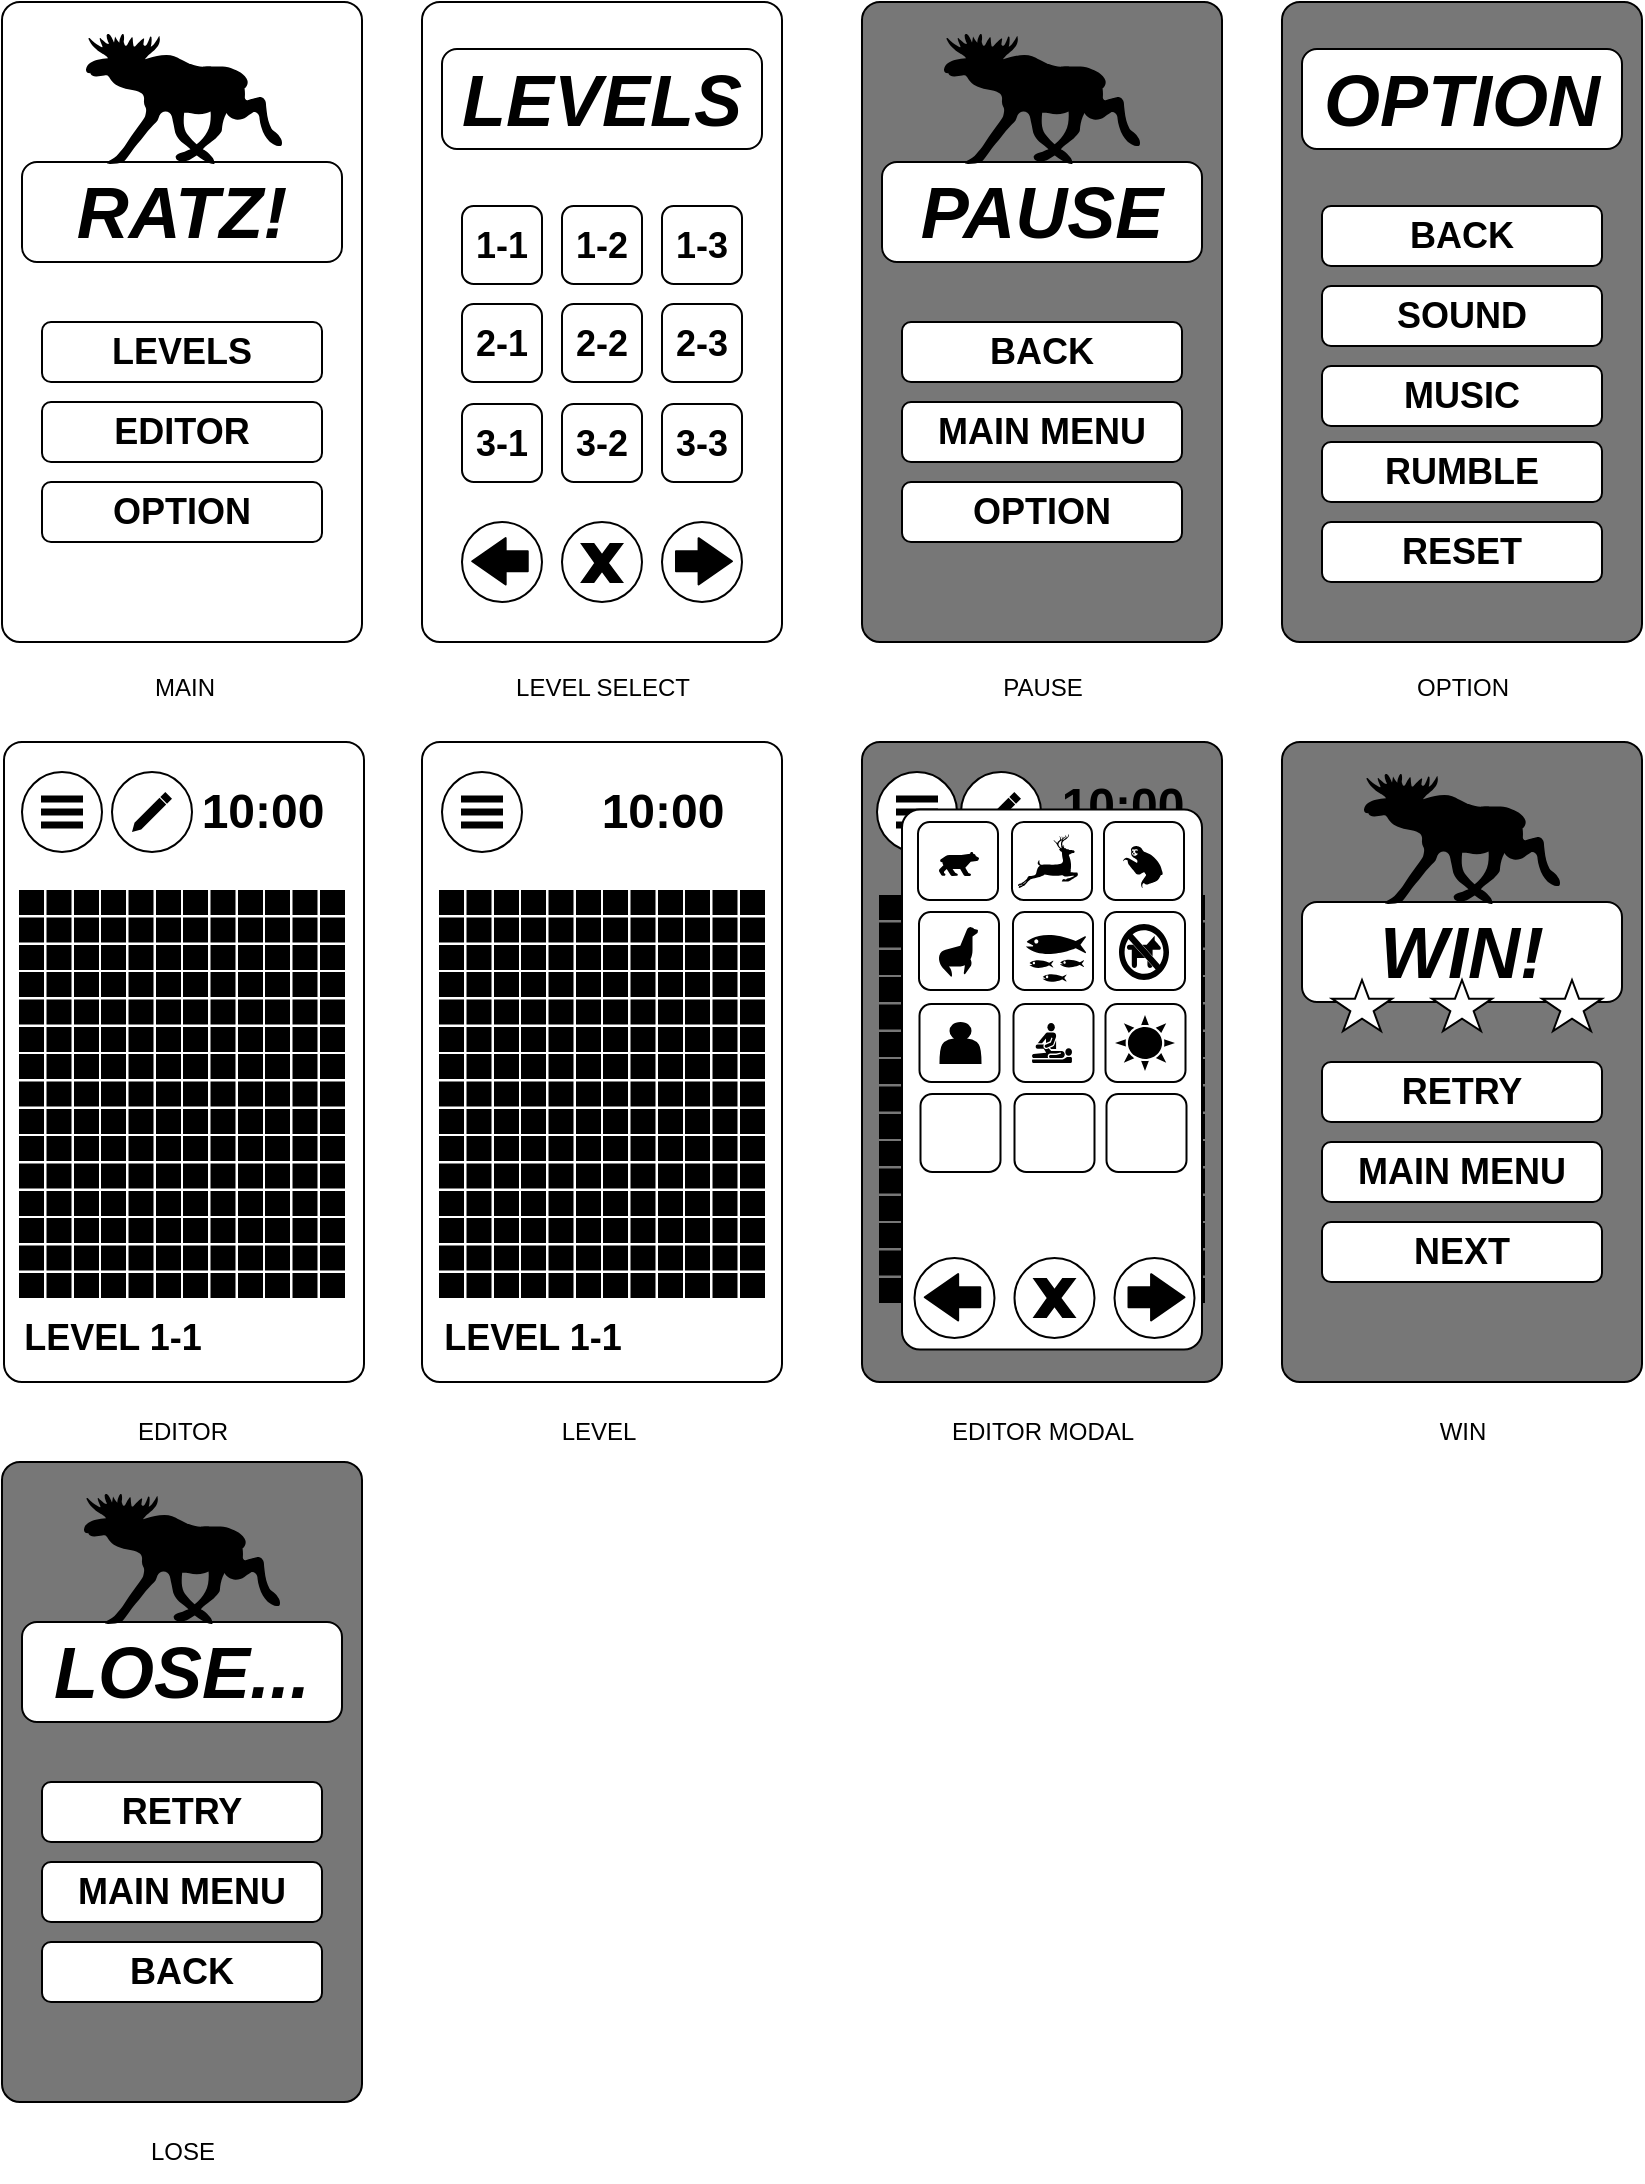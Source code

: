 <mxfile>
    <diagram id="LAFB9-h56CXM5LJl_jGw" name="Page-1">
        <mxGraphModel dx="2143" dy="1007" grid="1" gridSize="10" guides="1" tooltips="1" connect="1" arrows="1" fold="1" page="1" pageScale="1" pageWidth="850" pageHeight="1100" math="0" shadow="0">
            <root>
                <mxCell id="0"/>
                <mxCell id="1" parent="0"/>
                <mxCell id="164" value="" style="rounded=1;whiteSpace=wrap;html=1;arcSize=5;fillColor=#777777;" vertex="1" parent="1">
                    <mxGeometry x="440" y="380" width="180" height="320" as="geometry"/>
                </mxCell>
                <mxCell id="375" value="&lt;div style=&quot;text-align: justify;&quot;&gt;&lt;br&gt;&lt;/div&gt;" style="ellipse;whiteSpace=wrap;html=1;aspect=fixed;" vertex="1" parent="1">
                    <mxGeometry x="447.5" y="395" width="40" height="40" as="geometry"/>
                </mxCell>
                <mxCell id="376" value="" style="rounded=0;whiteSpace=wrap;html=1;fillColor=#000000;" vertex="1" parent="1">
                    <mxGeometry x="457.5" y="407.25" width="20" height="2.5" as="geometry"/>
                </mxCell>
                <mxCell id="377" value="" style="rounded=0;whiteSpace=wrap;html=1;fillColor=#000000;" vertex="1" parent="1">
                    <mxGeometry x="457.5" y="413.75" width="20" height="2.5" as="geometry"/>
                </mxCell>
                <mxCell id="378" value="" style="rounded=0;whiteSpace=wrap;html=1;fillColor=#000000;" vertex="1" parent="1">
                    <mxGeometry x="457.5" y="420.25" width="20" height="2.5" as="geometry"/>
                </mxCell>
                <mxCell id="321" value="" style="ellipse;whiteSpace=wrap;html=1;aspect=fixed;" vertex="1" parent="1">
                    <mxGeometry x="489.5" y="395" width="40" height="40" as="geometry"/>
                </mxCell>
                <mxCell id="359" value="" style="html=1;dashed=0;aspect=fixed;verticalLabelPosition=bottom;verticalAlign=top;align=center;shape=mxgraph.gmdl.edit;strokeColor=none;fillColor=#000000;shadow=0;sketch=0;" vertex="1" parent="1">
                    <mxGeometry x="499.5" y="405" width="20" height="20" as="geometry"/>
                </mxCell>
                <mxCell id="258" value="" style="html=1;verticalLabelPosition=bottom;labelBackgroundColor=#ffffff;verticalAlign=top;shadow=0;dashed=0;strokeWidth=1;shape=mxgraph.ios7ui.iconGrid;fillColor=#000000;gridSize=3,3;" vertex="1" parent="1">
                    <mxGeometry x="448.5" y="620.5" width="40" height="40" as="geometry"/>
                </mxCell>
                <mxCell id="259" value="" style="html=1;verticalLabelPosition=bottom;labelBackgroundColor=#ffffff;verticalAlign=top;shadow=0;dashed=0;strokeWidth=1;shape=mxgraph.ios7ui.iconGrid;fillColor=#000000;gridSize=3,3;" vertex="1" parent="1">
                    <mxGeometry x="489.5" y="620.5" width="40" height="40" as="geometry"/>
                </mxCell>
                <mxCell id="260" value="" style="html=1;verticalLabelPosition=bottom;labelBackgroundColor=#ffffff;verticalAlign=top;shadow=0;dashed=0;strokeWidth=1;shape=mxgraph.ios7ui.iconGrid;fillColor=#000000;gridSize=3,3;" vertex="1" parent="1">
                    <mxGeometry x="530.5" y="620.5" width="40" height="40" as="geometry"/>
                </mxCell>
                <mxCell id="261" value="" style="html=1;verticalLabelPosition=bottom;labelBackgroundColor=#ffffff;verticalAlign=top;shadow=0;dashed=0;strokeWidth=1;shape=mxgraph.ios7ui.iconGrid;fillColor=#000000;gridSize=3,3;" vertex="1" parent="1">
                    <mxGeometry x="571.5" y="620.5" width="40" height="40" as="geometry"/>
                </mxCell>
                <mxCell id="2" value="" style="rounded=1;whiteSpace=wrap;html=1;arcSize=5;" vertex="1" parent="1">
                    <mxGeometry x="10" y="10" width="180" height="320" as="geometry"/>
                </mxCell>
                <mxCell id="4" value="" style="rounded=1;whiteSpace=wrap;html=1;arcSize=5;" vertex="1" parent="1">
                    <mxGeometry x="220" y="10" width="180" height="320" as="geometry"/>
                </mxCell>
                <mxCell id="5" value="" style="rounded=1;whiteSpace=wrap;html=1;arcSize=5;fillColor=#777777;" vertex="1" parent="1">
                    <mxGeometry x="440" y="10" width="180" height="320" as="geometry"/>
                </mxCell>
                <mxCell id="6" value="" style="rounded=1;whiteSpace=wrap;html=1;arcSize=5;fillColor=#777777;" vertex="1" parent="1">
                    <mxGeometry x="650" y="10" width="180" height="320" as="geometry"/>
                </mxCell>
                <mxCell id="7" value="" style="rounded=1;whiteSpace=wrap;html=1;arcSize=5;" vertex="1" parent="1">
                    <mxGeometry x="11" y="380" width="180" height="320" as="geometry"/>
                </mxCell>
                <mxCell id="8" value="&lt;b&gt;&lt;i&gt;&lt;font style=&quot;font-size: 36px;&quot;&gt;RATZ!&lt;/font&gt;&lt;/i&gt;&lt;/b&gt;" style="rounded=1;whiteSpace=wrap;html=1;" vertex="1" parent="1">
                    <mxGeometry x="20" y="90" width="160" height="50" as="geometry"/>
                </mxCell>
                <mxCell id="10" value="&lt;div style=&quot;text-align: justify;&quot;&gt;&lt;b style=&quot;background-color: transparent;&quot;&gt;&lt;font style=&quot;font-size: 18px;&quot;&gt;LEVELS&lt;/font&gt;&lt;/b&gt;&lt;/div&gt;" style="rounded=1;whiteSpace=wrap;html=1;" vertex="1" parent="1">
                    <mxGeometry x="30" y="170" width="140" height="30" as="geometry"/>
                </mxCell>
                <mxCell id="11" value="&lt;font style=&quot;font-size: 18px;&quot;&gt;&lt;b&gt;EDITOR&lt;/b&gt;&lt;/font&gt;" style="rounded=1;whiteSpace=wrap;html=1;" vertex="1" parent="1">
                    <mxGeometry x="30" y="210" width="140" height="30" as="geometry"/>
                </mxCell>
                <mxCell id="12" value="&lt;b&gt;&lt;font style=&quot;font-size: 18px;&quot;&gt;OPTION&lt;/font&gt;&lt;/b&gt;" style="rounded=1;whiteSpace=wrap;html=1;" vertex="1" parent="1">
                    <mxGeometry x="30" y="250" width="140" height="30" as="geometry"/>
                </mxCell>
                <mxCell id="15" value="" style="shape=mxgraph.signs.animals.moose;html=1;pointerEvents=1;fillColor=#000000;strokeColor=none;verticalLabelPosition=bottom;verticalAlign=top;align=center;" vertex="1" parent="1">
                    <mxGeometry x="52" y="26" width="98" height="65" as="geometry"/>
                </mxCell>
                <mxCell id="16" value="&lt;b&gt;&lt;i&gt;&lt;font style=&quot;font-size: 36px;&quot;&gt;LEVELS&lt;/font&gt;&lt;/i&gt;&lt;/b&gt;" style="rounded=1;whiteSpace=wrap;html=1;" vertex="1" parent="1">
                    <mxGeometry x="230" y="33.5" width="160" height="50" as="geometry"/>
                </mxCell>
                <mxCell id="18" value="&lt;div style=&quot;text-align: justify;&quot;&gt;&lt;b style=&quot;background-color: transparent;&quot;&gt;&lt;font style=&quot;font-size: 18px;&quot;&gt;1-1&lt;/font&gt;&lt;/b&gt;&lt;/div&gt;" style="rounded=1;whiteSpace=wrap;html=1;" vertex="1" parent="1">
                    <mxGeometry x="240" y="112" width="40" height="39" as="geometry"/>
                </mxCell>
                <mxCell id="19" value="&lt;div style=&quot;text-align: justify;&quot;&gt;&lt;b style=&quot;background-color: transparent;&quot;&gt;&lt;font style=&quot;font-size: 18px;&quot;&gt;1-2&lt;/font&gt;&lt;/b&gt;&lt;/div&gt;" style="rounded=1;whiteSpace=wrap;html=1;" vertex="1" parent="1">
                    <mxGeometry x="290" y="112" width="40" height="39" as="geometry"/>
                </mxCell>
                <mxCell id="20" value="&lt;div style=&quot;text-align: justify;&quot;&gt;&lt;b style=&quot;background-color: transparent;&quot;&gt;&lt;font style=&quot;font-size: 18px;&quot;&gt;1-3&lt;/font&gt;&lt;/b&gt;&lt;/div&gt;" style="rounded=1;whiteSpace=wrap;html=1;" vertex="1" parent="1">
                    <mxGeometry x="340" y="112" width="40" height="39" as="geometry"/>
                </mxCell>
                <mxCell id="21" value="&lt;div style=&quot;text-align: justify;&quot;&gt;&lt;b style=&quot;background-color: transparent;&quot;&gt;&lt;font style=&quot;font-size: 18px;&quot;&gt;2-1&lt;/font&gt;&lt;/b&gt;&lt;/div&gt;" style="rounded=1;whiteSpace=wrap;html=1;" vertex="1" parent="1">
                    <mxGeometry x="240" y="161" width="40" height="39" as="geometry"/>
                </mxCell>
                <mxCell id="22" value="&lt;div style=&quot;text-align: justify;&quot;&gt;&lt;b style=&quot;background-color: transparent;&quot;&gt;&lt;font style=&quot;font-size: 18px;&quot;&gt;2-2&lt;/font&gt;&lt;/b&gt;&lt;/div&gt;" style="rounded=1;whiteSpace=wrap;html=1;" vertex="1" parent="1">
                    <mxGeometry x="290" y="161" width="40" height="39" as="geometry"/>
                </mxCell>
                <mxCell id="23" value="&lt;b&gt;&lt;font style=&quot;font-size: 18px;&quot;&gt;2-3&lt;/font&gt;&lt;/b&gt;" style="rounded=1;whiteSpace=wrap;html=1;" vertex="1" parent="1">
                    <mxGeometry x="340" y="161" width="40" height="39" as="geometry"/>
                </mxCell>
                <mxCell id="27" value="&lt;b&gt;&lt;font style=&quot;font-size: 18px;&quot;&gt;3-1&lt;/font&gt;&lt;/b&gt;" style="rounded=1;whiteSpace=wrap;html=1;" vertex="1" parent="1">
                    <mxGeometry x="240" y="211" width="40" height="39" as="geometry"/>
                </mxCell>
                <mxCell id="28" value="&lt;b&gt;&lt;font style=&quot;font-size: 18px;&quot;&gt;3-2&lt;/font&gt;&lt;/b&gt;" style="rounded=1;whiteSpace=wrap;html=1;" vertex="1" parent="1">
                    <mxGeometry x="290" y="211" width="40" height="39" as="geometry"/>
                </mxCell>
                <mxCell id="29" value="&lt;b&gt;&lt;font style=&quot;font-size: 18px;&quot;&gt;3-3&lt;/font&gt;&lt;/b&gt;" style="rounded=1;whiteSpace=wrap;html=1;" vertex="1" parent="1">
                    <mxGeometry x="340" y="211" width="40" height="39" as="geometry"/>
                </mxCell>
                <mxCell id="42" value="" style="ellipse;whiteSpace=wrap;html=1;aspect=fixed;" vertex="1" parent="1">
                    <mxGeometry x="290" y="270" width="40" height="40" as="geometry"/>
                </mxCell>
                <mxCell id="43" value="" style="ellipse;whiteSpace=wrap;html=1;aspect=fixed;" vertex="1" parent="1">
                    <mxGeometry x="240" y="270" width="40" height="40" as="geometry"/>
                </mxCell>
                <mxCell id="44" value="" style="ellipse;whiteSpace=wrap;html=1;aspect=fixed;" vertex="1" parent="1">
                    <mxGeometry x="340" y="270" width="40" height="40" as="geometry"/>
                </mxCell>
                <mxCell id="52" value="" style="rounded=1;whiteSpace=wrap;html=1;arcSize=5;" vertex="1" parent="1">
                    <mxGeometry x="220" y="380" width="180" height="320" as="geometry"/>
                </mxCell>
                <mxCell id="54" value="MAIN" style="text;html=1;align=center;verticalAlign=middle;resizable=0;points=[];autosize=1;strokeColor=none;fillColor=none;" vertex="1" parent="1">
                    <mxGeometry x="76" y="338" width="50" height="30" as="geometry"/>
                </mxCell>
                <mxCell id="55" value="LEVEL SELECT" style="text;html=1;align=center;verticalAlign=middle;resizable=0;points=[];autosize=1;strokeColor=none;fillColor=none;" vertex="1" parent="1">
                    <mxGeometry x="255" y="338" width="110" height="30" as="geometry"/>
                </mxCell>
                <mxCell id="56" value="PAUSE" style="text;html=1;align=center;verticalAlign=middle;resizable=0;points=[];autosize=1;strokeColor=none;fillColor=none;" vertex="1" parent="1">
                    <mxGeometry x="500" y="338" width="60" height="30" as="geometry"/>
                </mxCell>
                <mxCell id="57" value="OPTION" style="text;html=1;align=center;verticalAlign=middle;resizable=0;points=[];autosize=1;strokeColor=none;fillColor=none;" vertex="1" parent="1">
                    <mxGeometry x="705" y="338" width="70" height="30" as="geometry"/>
                </mxCell>
                <mxCell id="58" value="EDITOR" style="text;html=1;align=center;verticalAlign=middle;resizable=0;points=[];autosize=1;strokeColor=none;fillColor=none;" vertex="1" parent="1">
                    <mxGeometry x="65" y="710" width="70" height="30" as="geometry"/>
                </mxCell>
                <mxCell id="59" value="LEVEL" style="text;html=1;align=center;verticalAlign=middle;resizable=0;points=[];autosize=1;strokeColor=none;fillColor=none;" vertex="1" parent="1">
                    <mxGeometry x="278" y="710" width="60" height="30" as="geometry"/>
                </mxCell>
                <mxCell id="61" value="" style="ellipse;whiteSpace=wrap;html=1;aspect=fixed;" vertex="1" parent="1">
                    <mxGeometry x="230" y="395" width="40" height="40" as="geometry"/>
                </mxCell>
                <mxCell id="63" value="&lt;div style=&quot;text-align: justify;&quot;&gt;&lt;br&gt;&lt;/div&gt;" style="ellipse;whiteSpace=wrap;html=1;aspect=fixed;" vertex="1" parent="1">
                    <mxGeometry x="20" y="395" width="40" height="40" as="geometry"/>
                </mxCell>
                <mxCell id="64" value="&lt;b&gt;&lt;i&gt;&lt;font style=&quot;font-size: 36px;&quot;&gt;PAUSE&lt;/font&gt;&lt;/i&gt;&lt;/b&gt;" style="rounded=1;whiteSpace=wrap;html=1;" vertex="1" parent="1">
                    <mxGeometry x="450" y="90" width="160" height="50" as="geometry"/>
                </mxCell>
                <mxCell id="65" value="&lt;div style=&quot;text-align: justify;&quot;&gt;&lt;b style=&quot;background-color: transparent;&quot;&gt;&lt;font style=&quot;font-size: 18px;&quot;&gt;BACK&lt;/font&gt;&lt;/b&gt;&lt;/div&gt;" style="rounded=1;whiteSpace=wrap;html=1;" vertex="1" parent="1">
                    <mxGeometry x="460" y="170" width="140" height="30" as="geometry"/>
                </mxCell>
                <mxCell id="66" value="&lt;span style=&quot;font-size: 18px;&quot;&gt;&lt;b&gt;MAIN MENU&lt;/b&gt;&lt;/span&gt;" style="rounded=1;whiteSpace=wrap;html=1;" vertex="1" parent="1">
                    <mxGeometry x="460" y="210" width="140" height="30" as="geometry"/>
                </mxCell>
                <mxCell id="67" value="&lt;b&gt;&lt;font style=&quot;font-size: 18px;&quot;&gt;OPTION&lt;/font&gt;&lt;/b&gt;" style="rounded=1;whiteSpace=wrap;html=1;" vertex="1" parent="1">
                    <mxGeometry x="460" y="250" width="140" height="30" as="geometry"/>
                </mxCell>
                <mxCell id="74" value="" style="shape=mxgraph.signs.animals.moose;html=1;pointerEvents=1;fillColor=#000000;strokeColor=none;verticalLabelPosition=bottom;verticalAlign=top;align=center;" vertex="1" parent="1">
                    <mxGeometry x="481" y="26" width="98" height="65" as="geometry"/>
                </mxCell>
                <mxCell id="75" value="&lt;b&gt;&lt;i&gt;&lt;font style=&quot;font-size: 36px;&quot;&gt;OPTION&lt;/font&gt;&lt;/i&gt;&lt;/b&gt;" style="rounded=1;whiteSpace=wrap;html=1;" vertex="1" parent="1">
                    <mxGeometry x="660" y="33.5" width="160" height="50" as="geometry"/>
                </mxCell>
                <mxCell id="76" value="&lt;div style=&quot;text-align: justify;&quot;&gt;&lt;span style=&quot;font-size: 18px;&quot;&gt;&lt;b&gt;BACK&lt;/b&gt;&lt;/span&gt;&lt;/div&gt;" style="rounded=1;whiteSpace=wrap;html=1;" vertex="1" parent="1">
                    <mxGeometry x="670" y="112" width="140" height="30" as="geometry"/>
                </mxCell>
                <mxCell id="77" value="&lt;span style=&quot;font-size: 18px;&quot;&gt;&lt;b&gt;SOUND&lt;/b&gt;&lt;/span&gt;" style="rounded=1;whiteSpace=wrap;html=1;" vertex="1" parent="1">
                    <mxGeometry x="670" y="152" width="140" height="30" as="geometry"/>
                </mxCell>
                <mxCell id="78" value="&lt;b&gt;&lt;font style=&quot;font-size: 18px;&quot;&gt;MUSIC&lt;/font&gt;&lt;/b&gt;" style="rounded=1;whiteSpace=wrap;html=1;" vertex="1" parent="1">
                    <mxGeometry x="670" y="192" width="140" height="30" as="geometry"/>
                </mxCell>
                <mxCell id="79" value="&lt;b&gt;&lt;font style=&quot;font-size: 18px;&quot;&gt;RUMBLE&lt;/font&gt;&lt;/b&gt;" style="rounded=1;whiteSpace=wrap;html=1;" vertex="1" parent="1">
                    <mxGeometry x="670" y="230" width="140" height="30" as="geometry"/>
                </mxCell>
                <mxCell id="80" value="&lt;b&gt;&lt;font style=&quot;font-size: 18px;&quot;&gt;RESET&lt;/font&gt;&lt;/b&gt;" style="rounded=1;whiteSpace=wrap;html=1;" vertex="1" parent="1">
                    <mxGeometry x="670" y="270" width="140" height="30" as="geometry"/>
                </mxCell>
                <mxCell id="89" value="" style="html=1;verticalLabelPosition=bottom;labelBackgroundColor=#ffffff;verticalAlign=top;shadow=0;dashed=0;strokeWidth=1;shape=mxgraph.ios7ui.iconGrid;fillColor=#000000;gridSize=3,3;" vertex="1" parent="1">
                    <mxGeometry x="18.5" y="577" width="40" height="40" as="geometry"/>
                </mxCell>
                <mxCell id="90" value="" style="html=1;verticalLabelPosition=bottom;labelBackgroundColor=#ffffff;verticalAlign=top;shadow=0;dashed=0;strokeWidth=1;shape=mxgraph.ios7ui.iconGrid;fillColor=#000000;gridSize=3,3;" vertex="1" parent="1">
                    <mxGeometry x="59.5" y="577" width="40" height="40" as="geometry"/>
                </mxCell>
                <mxCell id="91" value="" style="html=1;verticalLabelPosition=bottom;labelBackgroundColor=#ffffff;verticalAlign=top;shadow=0;dashed=0;strokeWidth=1;shape=mxgraph.ios7ui.iconGrid;fillColor=#000000;gridSize=3,3;" vertex="1" parent="1">
                    <mxGeometry x="100.5" y="577" width="40" height="40" as="geometry"/>
                </mxCell>
                <mxCell id="92" value="" style="html=1;verticalLabelPosition=bottom;labelBackgroundColor=#ffffff;verticalAlign=top;shadow=0;dashed=0;strokeWidth=1;shape=mxgraph.ios7ui.iconGrid;fillColor=#000000;gridSize=3,3;" vertex="1" parent="1">
                    <mxGeometry x="141.5" y="577" width="40" height="40" as="geometry"/>
                </mxCell>
                <mxCell id="93" value="" style="html=1;verticalLabelPosition=bottom;labelBackgroundColor=#ffffff;verticalAlign=top;shadow=0;dashed=0;strokeWidth=1;shape=mxgraph.ios7ui.iconGrid;fillColor=#000000;gridSize=3,3;" vertex="1" parent="1">
                    <mxGeometry x="18.5" y="536" width="40" height="40" as="geometry"/>
                </mxCell>
                <mxCell id="94" value="" style="html=1;verticalLabelPosition=bottom;labelBackgroundColor=#ffffff;verticalAlign=top;shadow=0;dashed=0;strokeWidth=1;shape=mxgraph.ios7ui.iconGrid;fillColor=#000000;gridSize=3,3;" vertex="1" parent="1">
                    <mxGeometry x="59.5" y="536" width="40" height="40" as="geometry"/>
                </mxCell>
                <mxCell id="95" value="" style="html=1;verticalLabelPosition=bottom;labelBackgroundColor=#ffffff;verticalAlign=top;shadow=0;dashed=0;strokeWidth=1;shape=mxgraph.ios7ui.iconGrid;fillColor=#000000;gridSize=3,3;" vertex="1" parent="1">
                    <mxGeometry x="100.5" y="536" width="40" height="40" as="geometry"/>
                </mxCell>
                <mxCell id="96" value="" style="html=1;verticalLabelPosition=bottom;labelBackgroundColor=#ffffff;verticalAlign=top;shadow=0;dashed=0;strokeWidth=1;shape=mxgraph.ios7ui.iconGrid;fillColor=#000000;gridSize=3,3;" vertex="1" parent="1">
                    <mxGeometry x="141.5" y="536" width="40" height="40" as="geometry"/>
                </mxCell>
                <mxCell id="97" value="" style="html=1;verticalLabelPosition=bottom;labelBackgroundColor=#ffffff;verticalAlign=top;shadow=0;dashed=0;strokeWidth=1;shape=mxgraph.ios7ui.iconGrid;fillColor=#000000;gridSize=3,3;" vertex="1" parent="1">
                    <mxGeometry x="18.5" y="495" width="40" height="40" as="geometry"/>
                </mxCell>
                <mxCell id="98" value="" style="html=1;verticalLabelPosition=bottom;labelBackgroundColor=#ffffff;verticalAlign=top;shadow=0;dashed=0;strokeWidth=1;shape=mxgraph.ios7ui.iconGrid;fillColor=#000000;gridSize=3,3;" vertex="1" parent="1">
                    <mxGeometry x="59.5" y="495" width="40" height="40" as="geometry"/>
                </mxCell>
                <mxCell id="99" value="" style="html=1;verticalLabelPosition=bottom;labelBackgroundColor=#ffffff;verticalAlign=top;shadow=0;dashed=0;strokeWidth=1;shape=mxgraph.ios7ui.iconGrid;fillColor=#000000;gridSize=3,3;" vertex="1" parent="1">
                    <mxGeometry x="100.5" y="495" width="40" height="40" as="geometry"/>
                </mxCell>
                <mxCell id="100" value="" style="html=1;verticalLabelPosition=bottom;labelBackgroundColor=#ffffff;verticalAlign=top;shadow=0;dashed=0;strokeWidth=1;shape=mxgraph.ios7ui.iconGrid;fillColor=#000000;gridSize=3,3;" vertex="1" parent="1">
                    <mxGeometry x="141.5" y="495" width="40" height="40" as="geometry"/>
                </mxCell>
                <mxCell id="101" value="" style="html=1;verticalLabelPosition=bottom;labelBackgroundColor=#ffffff;verticalAlign=top;shadow=0;dashed=0;strokeWidth=1;shape=mxgraph.ios7ui.iconGrid;fillColor=#000000;gridSize=3,3;" vertex="1" parent="1">
                    <mxGeometry x="18.5" y="454" width="40" height="40" as="geometry"/>
                </mxCell>
                <mxCell id="102" value="" style="html=1;verticalLabelPosition=bottom;labelBackgroundColor=#ffffff;verticalAlign=top;shadow=0;dashed=0;strokeWidth=1;shape=mxgraph.ios7ui.iconGrid;fillColor=#000000;gridSize=3,3;" vertex="1" parent="1">
                    <mxGeometry x="59.5" y="454" width="40" height="40" as="geometry"/>
                </mxCell>
                <mxCell id="103" value="" style="html=1;verticalLabelPosition=bottom;labelBackgroundColor=#ffffff;verticalAlign=top;shadow=0;dashed=0;strokeWidth=1;shape=mxgraph.ios7ui.iconGrid;fillColor=#000000;gridSize=3,3;" vertex="1" parent="1">
                    <mxGeometry x="100.5" y="454" width="40" height="40" as="geometry"/>
                </mxCell>
                <mxCell id="104" value="" style="html=1;verticalLabelPosition=bottom;labelBackgroundColor=#ffffff;verticalAlign=top;shadow=0;dashed=0;strokeWidth=1;shape=mxgraph.ios7ui.iconGrid;fillColor=#000000;gridSize=3,3;" vertex="1" parent="1">
                    <mxGeometry x="141.5" y="454" width="40" height="40" as="geometry"/>
                </mxCell>
                <mxCell id="109" value="" style="html=1;verticalLabelPosition=bottom;labelBackgroundColor=#ffffff;verticalAlign=top;shadow=0;dashed=0;strokeWidth=1;shape=mxgraph.ios7ui.iconGrid;fillColor=#000000;gridSize=3,3;" vertex="1" parent="1">
                    <mxGeometry x="228.5" y="577" width="40" height="40" as="geometry"/>
                </mxCell>
                <mxCell id="110" value="" style="html=1;verticalLabelPosition=bottom;labelBackgroundColor=#ffffff;verticalAlign=top;shadow=0;dashed=0;strokeWidth=1;shape=mxgraph.ios7ui.iconGrid;fillColor=#000000;gridSize=3,3;" vertex="1" parent="1">
                    <mxGeometry x="269.5" y="577" width="40" height="40" as="geometry"/>
                </mxCell>
                <mxCell id="111" value="" style="html=1;verticalLabelPosition=bottom;labelBackgroundColor=#ffffff;verticalAlign=top;shadow=0;dashed=0;strokeWidth=1;shape=mxgraph.ios7ui.iconGrid;fillColor=#000000;gridSize=3,3;" vertex="1" parent="1">
                    <mxGeometry x="310.5" y="577" width="40" height="40" as="geometry"/>
                </mxCell>
                <mxCell id="112" value="" style="html=1;verticalLabelPosition=bottom;labelBackgroundColor=#ffffff;verticalAlign=top;shadow=0;dashed=0;strokeWidth=1;shape=mxgraph.ios7ui.iconGrid;fillColor=#000000;gridSize=3,3;" vertex="1" parent="1">
                    <mxGeometry x="351.5" y="577" width="40" height="40" as="geometry"/>
                </mxCell>
                <mxCell id="113" value="" style="html=1;verticalLabelPosition=bottom;labelBackgroundColor=#ffffff;verticalAlign=top;shadow=0;dashed=0;strokeWidth=1;shape=mxgraph.ios7ui.iconGrid;fillColor=#000000;gridSize=3,3;" vertex="1" parent="1">
                    <mxGeometry x="228.5" y="536" width="40" height="40" as="geometry"/>
                </mxCell>
                <mxCell id="114" value="" style="html=1;verticalLabelPosition=bottom;labelBackgroundColor=#ffffff;verticalAlign=top;shadow=0;dashed=0;strokeWidth=1;shape=mxgraph.ios7ui.iconGrid;fillColor=#000000;gridSize=3,3;" vertex="1" parent="1">
                    <mxGeometry x="269.5" y="536" width="40" height="40" as="geometry"/>
                </mxCell>
                <mxCell id="115" value="" style="html=1;verticalLabelPosition=bottom;labelBackgroundColor=#ffffff;verticalAlign=top;shadow=0;dashed=0;strokeWidth=1;shape=mxgraph.ios7ui.iconGrid;fillColor=#000000;gridSize=3,3;" vertex="1" parent="1">
                    <mxGeometry x="310.5" y="536" width="40" height="40" as="geometry"/>
                </mxCell>
                <mxCell id="116" value="" style="html=1;verticalLabelPosition=bottom;labelBackgroundColor=#ffffff;verticalAlign=top;shadow=0;dashed=0;strokeWidth=1;shape=mxgraph.ios7ui.iconGrid;fillColor=#000000;gridSize=3,3;" vertex="1" parent="1">
                    <mxGeometry x="351.5" y="536" width="40" height="40" as="geometry"/>
                </mxCell>
                <mxCell id="117" value="" style="html=1;verticalLabelPosition=bottom;labelBackgroundColor=#ffffff;verticalAlign=top;shadow=0;dashed=0;strokeWidth=1;shape=mxgraph.ios7ui.iconGrid;fillColor=#000000;gridSize=3,3;" vertex="1" parent="1">
                    <mxGeometry x="228.5" y="495" width="40" height="40" as="geometry"/>
                </mxCell>
                <mxCell id="118" value="" style="html=1;verticalLabelPosition=bottom;labelBackgroundColor=#ffffff;verticalAlign=top;shadow=0;dashed=0;strokeWidth=1;shape=mxgraph.ios7ui.iconGrid;fillColor=#000000;gridSize=3,3;" vertex="1" parent="1">
                    <mxGeometry x="269.5" y="495" width="40" height="40" as="geometry"/>
                </mxCell>
                <mxCell id="119" value="" style="html=1;verticalLabelPosition=bottom;labelBackgroundColor=#ffffff;verticalAlign=top;shadow=0;dashed=0;strokeWidth=1;shape=mxgraph.ios7ui.iconGrid;fillColor=#000000;gridSize=3,3;" vertex="1" parent="1">
                    <mxGeometry x="310.5" y="495" width="40" height="40" as="geometry"/>
                </mxCell>
                <mxCell id="120" value="" style="html=1;verticalLabelPosition=bottom;labelBackgroundColor=#ffffff;verticalAlign=top;shadow=0;dashed=0;strokeWidth=1;shape=mxgraph.ios7ui.iconGrid;fillColor=#000000;gridSize=3,3;" vertex="1" parent="1">
                    <mxGeometry x="351.5" y="495" width="40" height="40" as="geometry"/>
                </mxCell>
                <mxCell id="121" value="" style="html=1;verticalLabelPosition=bottom;labelBackgroundColor=#ffffff;verticalAlign=top;shadow=0;dashed=0;strokeWidth=1;shape=mxgraph.ios7ui.iconGrid;fillColor=#000000;gridSize=3,3;" vertex="1" parent="1">
                    <mxGeometry x="228.5" y="454" width="40" height="40" as="geometry"/>
                </mxCell>
                <mxCell id="122" value="" style="html=1;verticalLabelPosition=bottom;labelBackgroundColor=#ffffff;verticalAlign=top;shadow=0;dashed=0;strokeWidth=1;shape=mxgraph.ios7ui.iconGrid;fillColor=#000000;gridSize=3,3;" vertex="1" parent="1">
                    <mxGeometry x="269.5" y="454" width="40" height="40" as="geometry"/>
                </mxCell>
                <mxCell id="123" value="" style="html=1;verticalLabelPosition=bottom;labelBackgroundColor=#ffffff;verticalAlign=top;shadow=0;dashed=0;strokeWidth=1;shape=mxgraph.ios7ui.iconGrid;fillColor=#000000;gridSize=3,3;" vertex="1" parent="1">
                    <mxGeometry x="310.5" y="454" width="40" height="40" as="geometry"/>
                </mxCell>
                <mxCell id="124" value="" style="html=1;verticalLabelPosition=bottom;labelBackgroundColor=#ffffff;verticalAlign=top;shadow=0;dashed=0;strokeWidth=1;shape=mxgraph.ios7ui.iconGrid;fillColor=#000000;gridSize=3,3;" vertex="1" parent="1">
                    <mxGeometry x="351.5" y="454" width="40" height="40" as="geometry"/>
                </mxCell>
                <mxCell id="162" value="&lt;b&gt;&lt;font style=&quot;font-size: 24px;&quot;&gt;10:00&lt;/font&gt;&lt;/b&gt;" style="text;html=1;align=center;verticalAlign=middle;resizable=0;points=[];autosize=1;strokeColor=none;fillColor=none;" vertex="1" parent="1">
                    <mxGeometry x="100" y="395" width="80" height="40" as="geometry"/>
                </mxCell>
                <mxCell id="163" value="&lt;b&gt;&lt;font style=&quot;font-size: 24px;&quot;&gt;10:00&lt;/font&gt;&lt;/b&gt;" style="text;html=1;align=center;verticalAlign=middle;resizable=0;points=[];autosize=1;strokeColor=none;fillColor=none;" vertex="1" parent="1">
                    <mxGeometry x="300" y="395" width="80" height="40" as="geometry"/>
                </mxCell>
                <mxCell id="165" value="EDITOR MODAL" style="text;html=1;align=center;verticalAlign=middle;resizable=0;points=[];autosize=1;strokeColor=none;fillColor=none;" vertex="1" parent="1">
                    <mxGeometry x="475" y="710" width="110" height="30" as="geometry"/>
                </mxCell>
                <mxCell id="169" value="" style="html=1;verticalLabelPosition=bottom;labelBackgroundColor=#ffffff;verticalAlign=top;shadow=0;dashed=0;strokeWidth=1;shape=mxgraph.ios7ui.iconGrid;fillColor=#000000;gridSize=3,3;" vertex="1" parent="1">
                    <mxGeometry x="448.5" y="579.5" width="40" height="40" as="geometry"/>
                </mxCell>
                <mxCell id="170" value="" style="html=1;verticalLabelPosition=bottom;labelBackgroundColor=#ffffff;verticalAlign=top;shadow=0;dashed=0;strokeWidth=1;shape=mxgraph.ios7ui.iconGrid;fillColor=#000000;gridSize=3,3;" vertex="1" parent="1">
                    <mxGeometry x="489.5" y="579.5" width="40" height="40" as="geometry"/>
                </mxCell>
                <mxCell id="171" value="" style="html=1;verticalLabelPosition=bottom;labelBackgroundColor=#ffffff;verticalAlign=top;shadow=0;dashed=0;strokeWidth=1;shape=mxgraph.ios7ui.iconGrid;fillColor=#000000;gridSize=3,3;" vertex="1" parent="1">
                    <mxGeometry x="530.5" y="579.5" width="40" height="40" as="geometry"/>
                </mxCell>
                <mxCell id="172" value="" style="html=1;verticalLabelPosition=bottom;labelBackgroundColor=#ffffff;verticalAlign=top;shadow=0;dashed=0;strokeWidth=1;shape=mxgraph.ios7ui.iconGrid;fillColor=#000000;gridSize=3,3;" vertex="1" parent="1">
                    <mxGeometry x="571.5" y="579.5" width="40" height="40" as="geometry"/>
                </mxCell>
                <mxCell id="173" value="" style="html=1;verticalLabelPosition=bottom;labelBackgroundColor=#ffffff;verticalAlign=top;shadow=0;dashed=0;strokeWidth=1;shape=mxgraph.ios7ui.iconGrid;fillColor=#000000;gridSize=3,3;" vertex="1" parent="1">
                    <mxGeometry x="448.5" y="538.5" width="40" height="40" as="geometry"/>
                </mxCell>
                <mxCell id="174" value="" style="html=1;verticalLabelPosition=bottom;labelBackgroundColor=#ffffff;verticalAlign=top;shadow=0;dashed=0;strokeWidth=1;shape=mxgraph.ios7ui.iconGrid;fillColor=#000000;gridSize=3,3;" vertex="1" parent="1">
                    <mxGeometry x="489.5" y="538.5" width="40" height="40" as="geometry"/>
                </mxCell>
                <mxCell id="175" value="" style="html=1;verticalLabelPosition=bottom;labelBackgroundColor=#ffffff;verticalAlign=top;shadow=0;dashed=0;strokeWidth=1;shape=mxgraph.ios7ui.iconGrid;fillColor=#000000;gridSize=3,3;" vertex="1" parent="1">
                    <mxGeometry x="530.5" y="538.5" width="40" height="40" as="geometry"/>
                </mxCell>
                <mxCell id="176" value="" style="html=1;verticalLabelPosition=bottom;labelBackgroundColor=#ffffff;verticalAlign=top;shadow=0;dashed=0;strokeWidth=1;shape=mxgraph.ios7ui.iconGrid;fillColor=#000000;gridSize=3,3;" vertex="1" parent="1">
                    <mxGeometry x="571.5" y="538.5" width="40" height="40" as="geometry"/>
                </mxCell>
                <mxCell id="177" value="" style="html=1;verticalLabelPosition=bottom;labelBackgroundColor=#ffffff;verticalAlign=top;shadow=0;dashed=0;strokeWidth=1;shape=mxgraph.ios7ui.iconGrid;fillColor=#000000;gridSize=3,3;" vertex="1" parent="1">
                    <mxGeometry x="448.5" y="497.5" width="40" height="40" as="geometry"/>
                </mxCell>
                <mxCell id="178" value="" style="html=1;verticalLabelPosition=bottom;labelBackgroundColor=#ffffff;verticalAlign=top;shadow=0;dashed=0;strokeWidth=1;shape=mxgraph.ios7ui.iconGrid;fillColor=#000000;gridSize=3,3;" vertex="1" parent="1">
                    <mxGeometry x="489.5" y="497.5" width="40" height="40" as="geometry"/>
                </mxCell>
                <mxCell id="179" value="" style="html=1;verticalLabelPosition=bottom;labelBackgroundColor=#ffffff;verticalAlign=top;shadow=0;dashed=0;strokeWidth=1;shape=mxgraph.ios7ui.iconGrid;fillColor=#000000;gridSize=3,3;" vertex="1" parent="1">
                    <mxGeometry x="530.5" y="497.5" width="40" height="40" as="geometry"/>
                </mxCell>
                <mxCell id="180" value="" style="html=1;verticalLabelPosition=bottom;labelBackgroundColor=#ffffff;verticalAlign=top;shadow=0;dashed=0;strokeWidth=1;shape=mxgraph.ios7ui.iconGrid;fillColor=#000000;gridSize=3,3;" vertex="1" parent="1">
                    <mxGeometry x="571.5" y="497.5" width="40" height="40" as="geometry"/>
                </mxCell>
                <mxCell id="181" value="" style="html=1;verticalLabelPosition=bottom;labelBackgroundColor=#ffffff;verticalAlign=top;shadow=0;dashed=0;strokeWidth=1;shape=mxgraph.ios7ui.iconGrid;fillColor=#000000;gridSize=3,3;" vertex="1" parent="1">
                    <mxGeometry x="448.5" y="456.5" width="40" height="40" as="geometry"/>
                </mxCell>
                <mxCell id="182" value="" style="html=1;verticalLabelPosition=bottom;labelBackgroundColor=#ffffff;verticalAlign=top;shadow=0;dashed=0;strokeWidth=1;shape=mxgraph.ios7ui.iconGrid;fillColor=#000000;gridSize=3,3;" vertex="1" parent="1">
                    <mxGeometry x="489.5" y="456.5" width="40" height="40" as="geometry"/>
                </mxCell>
                <mxCell id="183" value="" style="html=1;verticalLabelPosition=bottom;labelBackgroundColor=#ffffff;verticalAlign=top;shadow=0;dashed=0;strokeWidth=1;shape=mxgraph.ios7ui.iconGrid;fillColor=#000000;gridSize=3,3;" vertex="1" parent="1">
                    <mxGeometry x="530.5" y="456.5" width="40" height="40" as="geometry"/>
                </mxCell>
                <mxCell id="184" value="" style="html=1;verticalLabelPosition=bottom;labelBackgroundColor=#ffffff;verticalAlign=top;shadow=0;dashed=0;strokeWidth=1;shape=mxgraph.ios7ui.iconGrid;fillColor=#000000;gridSize=3,3;" vertex="1" parent="1">
                    <mxGeometry x="571.5" y="456.5" width="40" height="40" as="geometry"/>
                </mxCell>
                <mxCell id="191" value="&lt;b&gt;&lt;font style=&quot;font-size: 24px;&quot;&gt;10:00&lt;/font&gt;&lt;/b&gt;" style="text;html=1;align=center;verticalAlign=middle;resizable=0;points=[];autosize=1;strokeColor=none;fillColor=none;" vertex="1" parent="1">
                    <mxGeometry x="530" y="391.5" width="80" height="40" as="geometry"/>
                </mxCell>
                <mxCell id="216" value="" style="rounded=1;whiteSpace=wrap;html=1;arcSize=6;" vertex="1" parent="1">
                    <mxGeometry x="460" y="413.75" width="150" height="270" as="geometry"/>
                </mxCell>
                <mxCell id="221" value="" style="rounded=1;whiteSpace=wrap;html=1;" vertex="1" parent="1">
                    <mxGeometry x="468" y="420" width="40" height="39" as="geometry"/>
                </mxCell>
                <mxCell id="222" value="" style="rounded=1;whiteSpace=wrap;html=1;" vertex="1" parent="1">
                    <mxGeometry x="515" y="420" width="40" height="39" as="geometry"/>
                </mxCell>
                <mxCell id="223" value="" style="rounded=1;whiteSpace=wrap;html=1;" vertex="1" parent="1">
                    <mxGeometry x="561" y="420" width="40" height="39" as="geometry"/>
                </mxCell>
                <mxCell id="224" value="" style="rounded=1;whiteSpace=wrap;html=1;" vertex="1" parent="1">
                    <mxGeometry x="468.5" y="465" width="40" height="39" as="geometry"/>
                </mxCell>
                <mxCell id="225" value="" style="rounded=1;whiteSpace=wrap;html=1;" vertex="1" parent="1">
                    <mxGeometry x="515.5" y="465" width="40" height="39" as="geometry"/>
                </mxCell>
                <mxCell id="226" value="" style="rounded=1;whiteSpace=wrap;html=1;" vertex="1" parent="1">
                    <mxGeometry x="561.5" y="465" width="40" height="39" as="geometry"/>
                </mxCell>
                <mxCell id="227" value="" style="rounded=1;whiteSpace=wrap;html=1;" vertex="1" parent="1">
                    <mxGeometry x="468.75" y="511" width="40" height="39" as="geometry"/>
                </mxCell>
                <mxCell id="228" value="" style="rounded=1;whiteSpace=wrap;html=1;" vertex="1" parent="1">
                    <mxGeometry x="515.75" y="511" width="40" height="39" as="geometry"/>
                </mxCell>
                <mxCell id="229" value="" style="rounded=1;whiteSpace=wrap;html=1;" vertex="1" parent="1">
                    <mxGeometry x="561.75" y="511" width="40" height="39" as="geometry"/>
                </mxCell>
                <mxCell id="230" value="" style="rounded=1;whiteSpace=wrap;html=1;" vertex="1" parent="1">
                    <mxGeometry x="469.25" y="556" width="40" height="39" as="geometry"/>
                </mxCell>
                <mxCell id="231" value="" style="rounded=1;whiteSpace=wrap;html=1;" vertex="1" parent="1">
                    <mxGeometry x="516.25" y="556" width="40" height="39" as="geometry"/>
                </mxCell>
                <mxCell id="232" value="" style="rounded=1;whiteSpace=wrap;html=1;" vertex="1" parent="1">
                    <mxGeometry x="562.25" y="556" width="40" height="39" as="geometry"/>
                </mxCell>
                <mxCell id="239" value="" style="shape=mxgraph.signs.animals.bear_1;html=1;pointerEvents=1;fillColor=#000000;strokeColor=none;verticalLabelPosition=bottom;verticalAlign=top;align=center;" vertex="1" parent="1">
                    <mxGeometry x="478.5" y="435" width="20" height="12" as="geometry"/>
                </mxCell>
                <mxCell id="240" value="" style="shape=mxgraph.signs.animals.deer_2;html=1;pointerEvents=1;fillColor=#000000;strokeColor=none;verticalLabelPosition=bottom;verticalAlign=top;align=center;" vertex="1" parent="1">
                    <mxGeometry x="518" y="426" width="30" height="27" as="geometry"/>
                </mxCell>
                <mxCell id="241" value="" style="shape=mxgraph.signs.animals.sloth;html=1;pointerEvents=1;fillColor=#000000;strokeColor=none;verticalLabelPosition=bottom;verticalAlign=top;align=center;" vertex="1" parent="1">
                    <mxGeometry x="570.5" y="432" width="20" height="21" as="geometry"/>
                </mxCell>
                <mxCell id="242" value="" style="html=1;verticalLabelPosition=bottom;labelBackgroundColor=#ffffff;verticalAlign=top;shadow=0;dashed=0;strokeWidth=1;shape=mxgraph.ios7ui.iconGrid;fillColor=#000000;gridSize=3,3;" vertex="1" parent="1">
                    <mxGeometry x="18.5" y="618" width="40" height="40" as="geometry"/>
                </mxCell>
                <mxCell id="243" value="" style="html=1;verticalLabelPosition=bottom;labelBackgroundColor=#ffffff;verticalAlign=top;shadow=0;dashed=0;strokeWidth=1;shape=mxgraph.ios7ui.iconGrid;fillColor=#000000;gridSize=3,3;" vertex="1" parent="1">
                    <mxGeometry x="59.5" y="618" width="40" height="40" as="geometry"/>
                </mxCell>
                <mxCell id="244" value="" style="html=1;verticalLabelPosition=bottom;labelBackgroundColor=#ffffff;verticalAlign=top;shadow=0;dashed=0;strokeWidth=1;shape=mxgraph.ios7ui.iconGrid;fillColor=#000000;gridSize=3,3;" vertex="1" parent="1">
                    <mxGeometry x="100.5" y="618" width="40" height="40" as="geometry"/>
                </mxCell>
                <mxCell id="245" value="" style="html=1;verticalLabelPosition=bottom;labelBackgroundColor=#ffffff;verticalAlign=top;shadow=0;dashed=0;strokeWidth=1;shape=mxgraph.ios7ui.iconGrid;fillColor=#000000;gridSize=3,3;" vertex="1" parent="1">
                    <mxGeometry x="141.5" y="618" width="40" height="40" as="geometry"/>
                </mxCell>
                <mxCell id="250" value="" style="html=1;verticalLabelPosition=bottom;labelBackgroundColor=#ffffff;verticalAlign=top;shadow=0;dashed=0;strokeWidth=1;shape=mxgraph.ios7ui.iconGrid;fillColor=#000000;gridSize=3,3;" vertex="1" parent="1">
                    <mxGeometry x="228.5" y="618" width="40" height="40" as="geometry"/>
                </mxCell>
                <mxCell id="251" value="" style="html=1;verticalLabelPosition=bottom;labelBackgroundColor=#ffffff;verticalAlign=top;shadow=0;dashed=0;strokeWidth=1;shape=mxgraph.ios7ui.iconGrid;fillColor=#000000;gridSize=3,3;" vertex="1" parent="1">
                    <mxGeometry x="269.5" y="618" width="40" height="40" as="geometry"/>
                </mxCell>
                <mxCell id="252" value="" style="html=1;verticalLabelPosition=bottom;labelBackgroundColor=#ffffff;verticalAlign=top;shadow=0;dashed=0;strokeWidth=1;shape=mxgraph.ios7ui.iconGrid;fillColor=#000000;gridSize=3,3;" vertex="1" parent="1">
                    <mxGeometry x="310.5" y="618" width="40" height="40" as="geometry"/>
                </mxCell>
                <mxCell id="253" value="" style="html=1;verticalLabelPosition=bottom;labelBackgroundColor=#ffffff;verticalAlign=top;shadow=0;dashed=0;strokeWidth=1;shape=mxgraph.ios7ui.iconGrid;fillColor=#000000;gridSize=3,3;" vertex="1" parent="1">
                    <mxGeometry x="351.5" y="618" width="40" height="40" as="geometry"/>
                </mxCell>
                <mxCell id="268" value="" style="shape=mxgraph.signs.animals.seal;html=1;pointerEvents=1;fillColor=#000000;strokeColor=none;verticalLabelPosition=bottom;verticalAlign=top;align=center;" vertex="1" parent="1">
                    <mxGeometry x="478" y="472.5" width="20" height="25" as="geometry"/>
                </mxCell>
                <mxCell id="269" value="" style="shape=mxgraph.signs.animals.fish_hatchery;html=1;pointerEvents=1;fillColor=#000000;strokeColor=none;verticalLabelPosition=bottom;verticalAlign=top;align=center;" vertex="1" parent="1">
                    <mxGeometry x="522" y="472.5" width="30" height="29" as="geometry"/>
                </mxCell>
                <mxCell id="270" value="" style="shape=mxgraph.signs.animals.no_dogs;html=1;pointerEvents=1;fillColor=#000000;strokeColor=none;verticalLabelPosition=bottom;verticalAlign=top;align=center;" vertex="1" parent="1">
                    <mxGeometry x="568.5" y="471" width="25" height="28" as="geometry"/>
                </mxCell>
                <mxCell id="279" value="" style="rounded=0;whiteSpace=wrap;html=1;fillColor=#000000;" vertex="1" parent="1">
                    <mxGeometry x="240" y="407.25" width="20" height="2.5" as="geometry"/>
                </mxCell>
                <mxCell id="280" value="" style="rounded=0;whiteSpace=wrap;html=1;fillColor=#000000;" vertex="1" parent="1">
                    <mxGeometry x="240" y="413.75" width="20" height="2.5" as="geometry"/>
                </mxCell>
                <mxCell id="281" value="" style="rounded=0;whiteSpace=wrap;html=1;fillColor=#000000;" vertex="1" parent="1">
                    <mxGeometry x="240" y="420.25" width="20" height="2.5" as="geometry"/>
                </mxCell>
                <mxCell id="282" value="" style="rounded=0;whiteSpace=wrap;html=1;fillColor=#000000;" vertex="1" parent="1">
                    <mxGeometry x="30" y="407.25" width="20" height="2.5" as="geometry"/>
                </mxCell>
                <mxCell id="283" value="" style="rounded=0;whiteSpace=wrap;html=1;fillColor=#000000;" vertex="1" parent="1">
                    <mxGeometry x="30" y="413.75" width="20" height="2.5" as="geometry"/>
                </mxCell>
                <mxCell id="284" value="" style="rounded=0;whiteSpace=wrap;html=1;fillColor=#000000;" vertex="1" parent="1">
                    <mxGeometry x="30" y="420.25" width="20" height="2.5" as="geometry"/>
                </mxCell>
                <mxCell id="285" value="" style="shape=actor;whiteSpace=wrap;html=1;fillColor=#000000;" vertex="1" parent="1">
                    <mxGeometry x="479.25" y="520.5" width="20" height="20" as="geometry"/>
                </mxCell>
                <mxCell id="287" value="" style="shape=mxgraph.signs.healthcare.physical_therapy;html=1;pointerEvents=1;fillColor=#000000;strokeColor=none;verticalLabelPosition=bottom;verticalAlign=top;align=center;" vertex="1" parent="1">
                    <mxGeometry x="525" y="520.5" width="20" height="20" as="geometry"/>
                </mxCell>
                <mxCell id="302" value="" style="shape=flexArrow;endArrow=classic;html=1;endWidth=12.121;endSize=5.236;fillColor=#000000;" edge="1" parent="1">
                    <mxGeometry width="50" height="50" relative="1" as="geometry">
                        <mxPoint x="273.37" y="289.64" as="sourcePoint"/>
                        <mxPoint x="244.62" y="289.64" as="targetPoint"/>
                    </mxGeometry>
                </mxCell>
                <mxCell id="303" value="" style="shape=flexArrow;endArrow=classic;html=1;endWidth=12.121;endSize=5.236;fillColor=#000000;" edge="1" parent="1">
                    <mxGeometry width="50" height="50" relative="1" as="geometry">
                        <mxPoint x="346.5" y="289.64" as="sourcePoint"/>
                        <mxPoint x="375.5" y="289.64" as="targetPoint"/>
                    </mxGeometry>
                </mxCell>
                <mxCell id="312" value="" style="ellipse;whiteSpace=wrap;html=1;aspect=fixed;" vertex="1" parent="1">
                    <mxGeometry x="516.25" y="638" width="40" height="40" as="geometry"/>
                </mxCell>
                <mxCell id="313" value="" style="ellipse;whiteSpace=wrap;html=1;aspect=fixed;" vertex="1" parent="1">
                    <mxGeometry x="466.25" y="638" width="40" height="40" as="geometry"/>
                </mxCell>
                <mxCell id="314" value="" style="ellipse;whiteSpace=wrap;html=1;aspect=fixed;" vertex="1" parent="1">
                    <mxGeometry x="566.25" y="638" width="40" height="40" as="geometry"/>
                </mxCell>
                <mxCell id="316" value="" style="shape=flexArrow;endArrow=classic;html=1;endWidth=12.121;endSize=5.236;fillColor=#000000;" edge="1" parent="1">
                    <mxGeometry width="50" height="50" relative="1" as="geometry">
                        <mxPoint x="499.62" y="657.64" as="sourcePoint"/>
                        <mxPoint x="470.87" y="657.64" as="targetPoint"/>
                    </mxGeometry>
                </mxCell>
                <mxCell id="317" value="" style="shape=flexArrow;endArrow=classic;html=1;endWidth=12.121;endSize=5.236;fillColor=#000000;" edge="1" parent="1">
                    <mxGeometry width="50" height="50" relative="1" as="geometry">
                        <mxPoint x="572.75" y="657.64" as="sourcePoint"/>
                        <mxPoint x="601.75" y="657.64" as="targetPoint"/>
                    </mxGeometry>
                </mxCell>
                <mxCell id="318" value="" style="verticalLabelPosition=bottom;verticalAlign=top;html=1;shape=mxgraph.basic.x;fillColor=#000000;" vertex="1" parent="1">
                    <mxGeometry x="526.25" y="648.5" width="20" height="19" as="geometry"/>
                </mxCell>
                <mxCell id="319" value="" style="verticalLabelPosition=bottom;verticalAlign=top;html=1;shape=mxgraph.basic.x;fillColor=#000000;" vertex="1" parent="1">
                    <mxGeometry x="300" y="281" width="20" height="19" as="geometry"/>
                </mxCell>
                <mxCell id="327" value="WIN" style="text;html=1;align=center;verticalAlign=middle;resizable=0;points=[];autosize=1;strokeColor=none;fillColor=none;" vertex="1" parent="1">
                    <mxGeometry x="715" y="710" width="50" height="30" as="geometry"/>
                </mxCell>
                <mxCell id="329" value="LOSE" style="text;html=1;align=center;verticalAlign=middle;resizable=0;points=[];autosize=1;strokeColor=none;fillColor=none;" vertex="1" parent="1">
                    <mxGeometry x="70" y="1070" width="60" height="30" as="geometry"/>
                </mxCell>
                <mxCell id="331" value="&lt;b&gt;&lt;font style=&quot;font-size: 18px;&quot;&gt;LEVEL 1-1&lt;/font&gt;&lt;/b&gt;" style="text;html=1;align=center;verticalAlign=middle;resizable=0;points=[];autosize=1;strokeColor=none;fillColor=none;" vertex="1" parent="1">
                    <mxGeometry x="220" y="658" width="110" height="40" as="geometry"/>
                </mxCell>
                <mxCell id="332" value="&lt;b&gt;&lt;font style=&quot;font-size: 18px;&quot;&gt;LEVEL 1-1&lt;/font&gt;&lt;/b&gt;" style="text;html=1;align=center;verticalAlign=middle;resizable=0;points=[];autosize=1;strokeColor=none;fillColor=none;" vertex="1" parent="1">
                    <mxGeometry x="10" y="658" width="110" height="40" as="geometry"/>
                </mxCell>
                <mxCell id="333" value="" style="rounded=1;whiteSpace=wrap;html=1;arcSize=5;fillColor=#777777;" vertex="1" parent="1">
                    <mxGeometry x="650" y="380" width="180" height="320" as="geometry"/>
                </mxCell>
                <mxCell id="334" value="&lt;b&gt;&lt;i&gt;&lt;font style=&quot;font-size: 36px;&quot;&gt;WIN!&lt;/font&gt;&lt;/i&gt;&lt;/b&gt;" style="rounded=1;whiteSpace=wrap;html=1;" vertex="1" parent="1">
                    <mxGeometry x="660" y="460" width="160" height="50" as="geometry"/>
                </mxCell>
                <mxCell id="335" value="&lt;div style=&quot;text-align: justify;&quot;&gt;&lt;b style=&quot;background-color: transparent;&quot;&gt;&lt;font style=&quot;font-size: 18px;&quot;&gt;RETRY&lt;/font&gt;&lt;/b&gt;&lt;/div&gt;" style="rounded=1;whiteSpace=wrap;html=1;" vertex="1" parent="1">
                    <mxGeometry x="670" y="540" width="140" height="30" as="geometry"/>
                </mxCell>
                <mxCell id="336" value="&lt;span style=&quot;font-size: 18px;&quot;&gt;&lt;b&gt;MAIN MENU&lt;/b&gt;&lt;/span&gt;" style="rounded=1;whiteSpace=wrap;html=1;" vertex="1" parent="1">
                    <mxGeometry x="670" y="580" width="140" height="30" as="geometry"/>
                </mxCell>
                <mxCell id="337" value="&lt;b&gt;&lt;font style=&quot;font-size: 18px;&quot;&gt;NEXT&lt;/font&gt;&lt;/b&gt;" style="rounded=1;whiteSpace=wrap;html=1;" vertex="1" parent="1">
                    <mxGeometry x="670" y="620" width="140" height="30" as="geometry"/>
                </mxCell>
                <mxCell id="338" value="" style="shape=mxgraph.signs.animals.moose;html=1;pointerEvents=1;fillColor=#000000;strokeColor=none;verticalLabelPosition=bottom;verticalAlign=top;align=center;" vertex="1" parent="1">
                    <mxGeometry x="691" y="396" width="98" height="65" as="geometry"/>
                </mxCell>
                <mxCell id="339" value="" style="verticalLabelPosition=bottom;verticalAlign=top;html=1;shape=mxgraph.basic.star" vertex="1" parent="1">
                    <mxGeometry x="675" y="499" width="30" height="25.5" as="geometry"/>
                </mxCell>
                <mxCell id="340" value="" style="verticalLabelPosition=bottom;verticalAlign=top;html=1;shape=mxgraph.basic.star" vertex="1" parent="1">
                    <mxGeometry x="725" y="499" width="30" height="25.5" as="geometry"/>
                </mxCell>
                <mxCell id="341" value="" style="verticalLabelPosition=bottom;verticalAlign=top;html=1;shape=mxgraph.basic.star" vertex="1" parent="1">
                    <mxGeometry x="780" y="499" width="30" height="25.5" as="geometry"/>
                </mxCell>
                <mxCell id="342" value="" style="rounded=1;whiteSpace=wrap;html=1;arcSize=5;fillColor=#777777;" vertex="1" parent="1">
                    <mxGeometry x="10" y="740" width="180" height="320" as="geometry"/>
                </mxCell>
                <mxCell id="343" value="&lt;b&gt;&lt;i&gt;&lt;font style=&quot;font-size: 36px;&quot;&gt;LOSE...&lt;/font&gt;&lt;/i&gt;&lt;/b&gt;" style="rounded=1;whiteSpace=wrap;html=1;" vertex="1" parent="1">
                    <mxGeometry x="20" y="820" width="160" height="50" as="geometry"/>
                </mxCell>
                <mxCell id="344" value="&lt;div style=&quot;text-align: justify;&quot;&gt;&lt;b style=&quot;background-color: transparent;&quot;&gt;&lt;font style=&quot;font-size: 18px;&quot;&gt;RETRY&lt;/font&gt;&lt;/b&gt;&lt;/div&gt;" style="rounded=1;whiteSpace=wrap;html=1;" vertex="1" parent="1">
                    <mxGeometry x="30" y="900" width="140" height="30" as="geometry"/>
                </mxCell>
                <mxCell id="345" value="&lt;span style=&quot;font-size: 18px;&quot;&gt;&lt;b&gt;MAIN MENU&lt;/b&gt;&lt;/span&gt;" style="rounded=1;whiteSpace=wrap;html=1;" vertex="1" parent="1">
                    <mxGeometry x="30" y="940" width="140" height="30" as="geometry"/>
                </mxCell>
                <mxCell id="346" value="&lt;b&gt;&lt;font style=&quot;font-size: 18px;&quot;&gt;BACK&lt;/font&gt;&lt;/b&gt;" style="rounded=1;whiteSpace=wrap;html=1;" vertex="1" parent="1">
                    <mxGeometry x="30" y="980" width="140" height="30" as="geometry"/>
                </mxCell>
                <mxCell id="347" value="" style="shape=mxgraph.signs.animals.moose;html=1;pointerEvents=1;fillColor=#000000;strokeColor=none;verticalLabelPosition=bottom;verticalAlign=top;align=center;" vertex="1" parent="1">
                    <mxGeometry x="51" y="756" width="98" height="65" as="geometry"/>
                </mxCell>
                <mxCell id="354" value="" style="shape=mxgraph.signs.nature.sun_3;html=1;pointerEvents=1;fillColor=#000000;strokeColor=none;verticalLabelPosition=bottom;verticalAlign=top;align=center;" vertex="1" parent="1">
                    <mxGeometry x="566.5" y="516.5" width="30" height="28" as="geometry"/>
                </mxCell>
                <mxCell id="355" value="&lt;div style=&quot;text-align: justify;&quot;&gt;&lt;br&gt;&lt;/div&gt;" style="ellipse;whiteSpace=wrap;html=1;aspect=fixed;" vertex="1" parent="1">
                    <mxGeometry x="65" y="395" width="40" height="40" as="geometry"/>
                </mxCell>
                <mxCell id="357" value="" style="html=1;dashed=0;aspect=fixed;verticalLabelPosition=bottom;verticalAlign=top;align=center;shape=mxgraph.gmdl.edit;strokeColor=none;fillColor=#000000;shadow=0;sketch=0;" vertex="1" parent="1">
                    <mxGeometry x="75" y="405" width="20" height="20" as="geometry"/>
                </mxCell>
            </root>
        </mxGraphModel>
    </diagram>
</mxfile>
